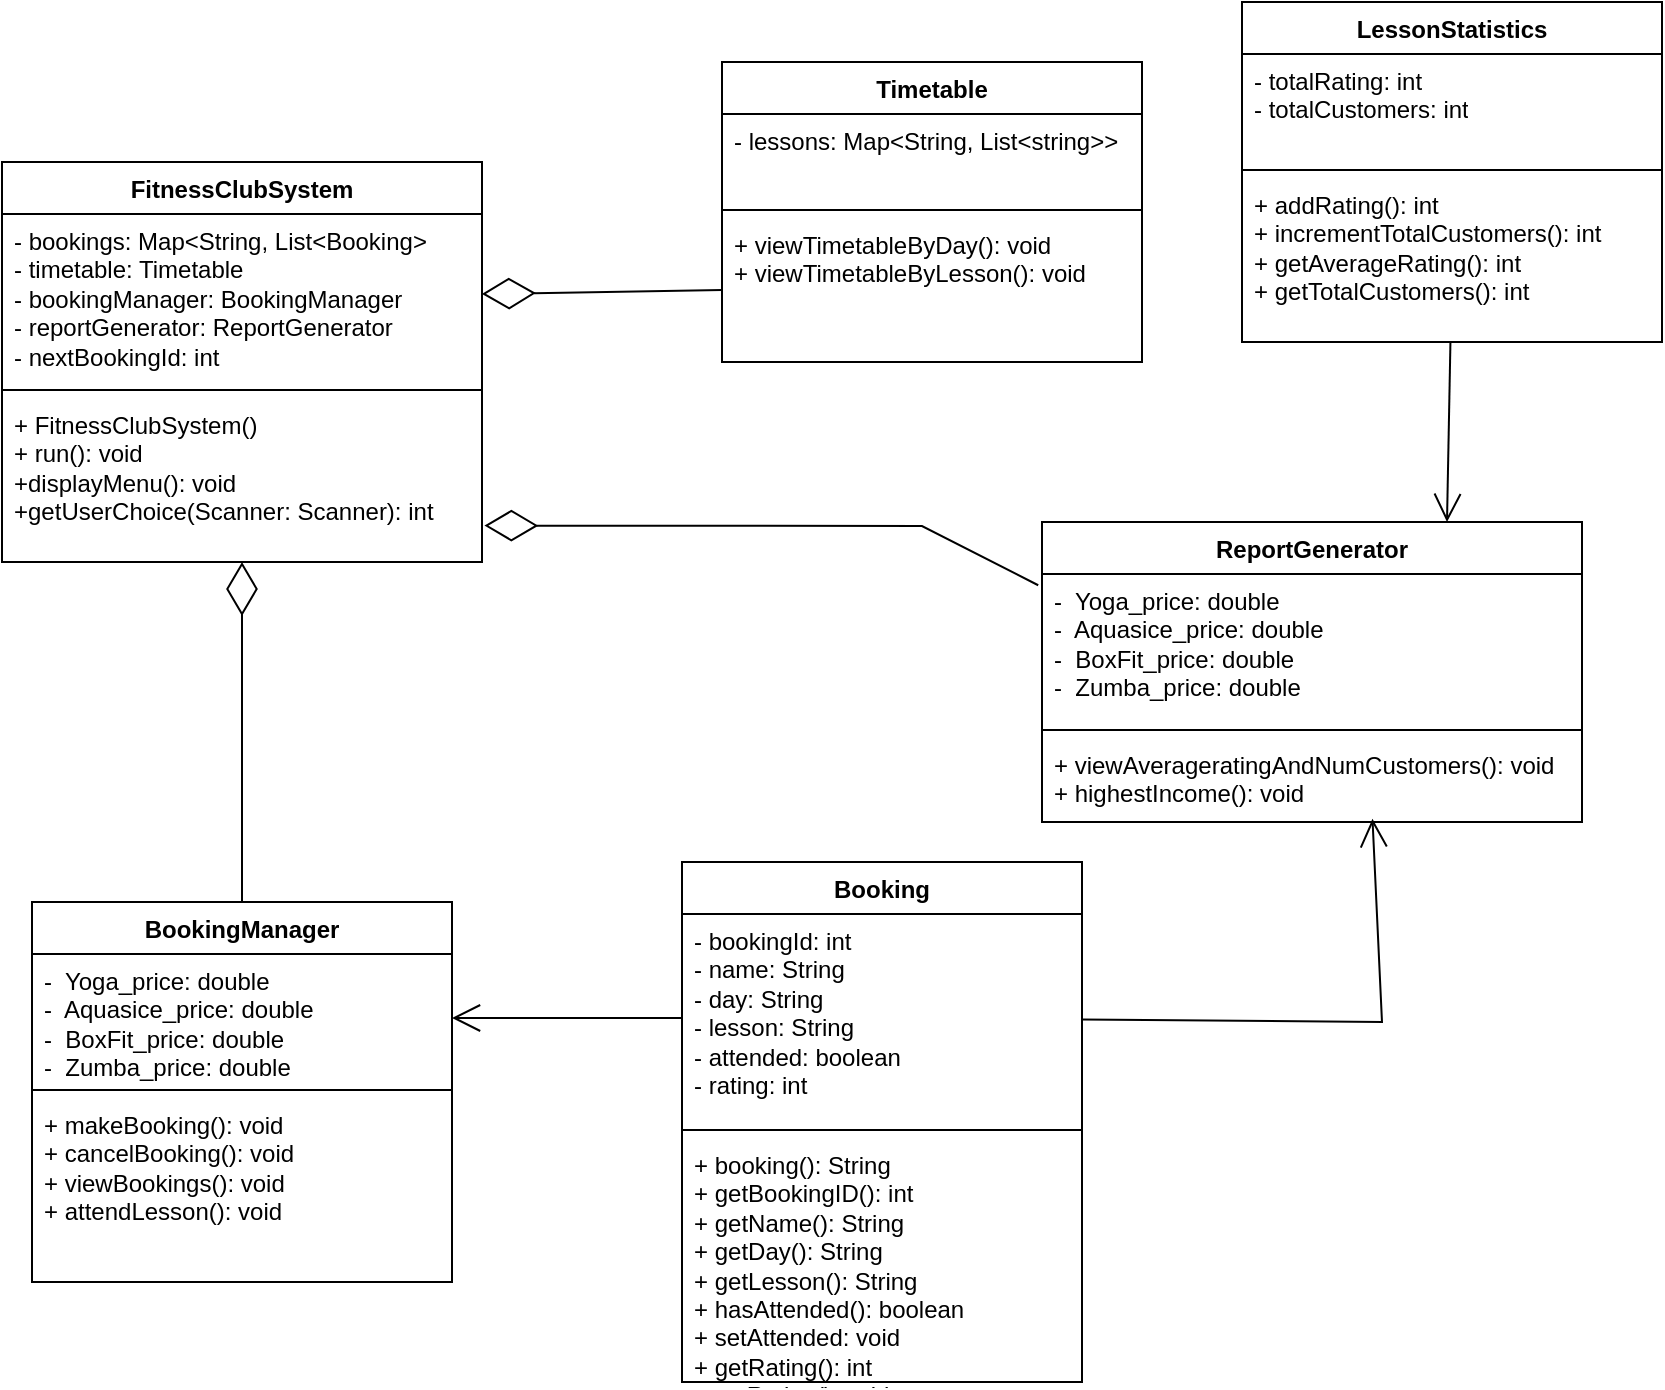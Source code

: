 <mxfile version="21.3.8" type="device">
  <diagram name="Page-1" id="qe-YFkBf5vXDDPhGPjjz">
    <mxGraphModel dx="1050" dy="515" grid="1" gridSize="10" guides="1" tooltips="1" connect="1" arrows="1" fold="1" page="1" pageScale="1" pageWidth="850" pageHeight="1100" math="0" shadow="0">
      <root>
        <mxCell id="0" />
        <mxCell id="1" parent="0" />
        <mxCell id="S1qgPyU1SG_BXA6cUzba-1" value="FitnessClubSystem" style="swimlane;fontStyle=1;align=center;verticalAlign=top;childLayout=stackLayout;horizontal=1;startSize=26;horizontalStack=0;resizeParent=1;resizeParentMax=0;resizeLast=0;collapsible=1;marginBottom=0;whiteSpace=wrap;html=1;" vertex="1" parent="1">
          <mxGeometry x="120" y="170" width="240" height="200" as="geometry" />
        </mxCell>
        <mxCell id="S1qgPyU1SG_BXA6cUzba-2" value="- bookings: Map&amp;lt;String, List&amp;lt;Booking&amp;gt;&lt;br&gt;- timetable: Timetable&lt;br&gt;- bookingManager: BookingManager&lt;br&gt;- reportGenerator: ReportGenerator&lt;br&gt;- nextBookingId: int" style="text;strokeColor=none;fillColor=none;align=left;verticalAlign=top;spacingLeft=4;spacingRight=4;overflow=hidden;rotatable=0;points=[[0,0.5],[1,0.5]];portConstraint=eastwest;whiteSpace=wrap;html=1;" vertex="1" parent="S1qgPyU1SG_BXA6cUzba-1">
          <mxGeometry y="26" width="240" height="84" as="geometry" />
        </mxCell>
        <mxCell id="S1qgPyU1SG_BXA6cUzba-3" value="" style="line;strokeWidth=1;fillColor=none;align=left;verticalAlign=middle;spacingTop=-1;spacingLeft=3;spacingRight=3;rotatable=0;labelPosition=right;points=[];portConstraint=eastwest;strokeColor=inherit;" vertex="1" parent="S1qgPyU1SG_BXA6cUzba-1">
          <mxGeometry y="110" width="240" height="8" as="geometry" />
        </mxCell>
        <mxCell id="S1qgPyU1SG_BXA6cUzba-4" value="+ FitnessClubSystem()&lt;br&gt;+ run(): void&lt;br&gt;+displayMenu(): void&lt;br&gt;+getUserChoice(Scanner: Scanner): int" style="text;strokeColor=none;fillColor=none;align=left;verticalAlign=top;spacingLeft=4;spacingRight=4;overflow=hidden;rotatable=0;points=[[0,0.5],[1,0.5]];portConstraint=eastwest;whiteSpace=wrap;html=1;" vertex="1" parent="S1qgPyU1SG_BXA6cUzba-1">
          <mxGeometry y="118" width="240" height="82" as="geometry" />
        </mxCell>
        <mxCell id="S1qgPyU1SG_BXA6cUzba-5" value="Timetable" style="swimlane;fontStyle=1;align=center;verticalAlign=top;childLayout=stackLayout;horizontal=1;startSize=26;horizontalStack=0;resizeParent=1;resizeParentMax=0;resizeLast=0;collapsible=1;marginBottom=0;whiteSpace=wrap;html=1;" vertex="1" parent="1">
          <mxGeometry x="480" y="120" width="210" height="150" as="geometry" />
        </mxCell>
        <mxCell id="S1qgPyU1SG_BXA6cUzba-6" value="- lessons: Map&amp;lt;String, List&amp;lt;string&amp;gt;&amp;gt;" style="text;strokeColor=none;fillColor=none;align=left;verticalAlign=top;spacingLeft=4;spacingRight=4;overflow=hidden;rotatable=0;points=[[0,0.5],[1,0.5]];portConstraint=eastwest;whiteSpace=wrap;html=1;" vertex="1" parent="S1qgPyU1SG_BXA6cUzba-5">
          <mxGeometry y="26" width="210" height="44" as="geometry" />
        </mxCell>
        <mxCell id="S1qgPyU1SG_BXA6cUzba-7" value="" style="line;strokeWidth=1;fillColor=none;align=left;verticalAlign=middle;spacingTop=-1;spacingLeft=3;spacingRight=3;rotatable=0;labelPosition=right;points=[];portConstraint=eastwest;strokeColor=inherit;" vertex="1" parent="S1qgPyU1SG_BXA6cUzba-5">
          <mxGeometry y="70" width="210" height="8" as="geometry" />
        </mxCell>
        <mxCell id="S1qgPyU1SG_BXA6cUzba-8" value="+ viewTimetableByDay(): void&lt;br&gt;+ viewTimetableByLesson(): void" style="text;strokeColor=none;fillColor=none;align=left;verticalAlign=top;spacingLeft=4;spacingRight=4;overflow=hidden;rotatable=0;points=[[0,0.5],[1,0.5]];portConstraint=eastwest;whiteSpace=wrap;html=1;" vertex="1" parent="S1qgPyU1SG_BXA6cUzba-5">
          <mxGeometry y="78" width="210" height="72" as="geometry" />
        </mxCell>
        <mxCell id="S1qgPyU1SG_BXA6cUzba-9" value="BookingManager" style="swimlane;fontStyle=1;align=center;verticalAlign=top;childLayout=stackLayout;horizontal=1;startSize=26;horizontalStack=0;resizeParent=1;resizeParentMax=0;resizeLast=0;collapsible=1;marginBottom=0;whiteSpace=wrap;html=1;" vertex="1" parent="1">
          <mxGeometry x="135" y="540" width="210" height="190" as="geometry" />
        </mxCell>
        <mxCell id="S1qgPyU1SG_BXA6cUzba-10" value="-&amp;nbsp; Yoga_price: double&lt;br&gt;-&amp;nbsp; Aquasice_price: double&lt;br&gt;-&amp;nbsp; BoxFit_price: double&lt;br&gt;-&amp;nbsp; Zumba_price: double" style="text;strokeColor=none;fillColor=none;align=left;verticalAlign=top;spacingLeft=4;spacingRight=4;overflow=hidden;rotatable=0;points=[[0,0.5],[1,0.5]];portConstraint=eastwest;whiteSpace=wrap;html=1;" vertex="1" parent="S1qgPyU1SG_BXA6cUzba-9">
          <mxGeometry y="26" width="210" height="64" as="geometry" />
        </mxCell>
        <mxCell id="S1qgPyU1SG_BXA6cUzba-11" value="" style="line;strokeWidth=1;fillColor=none;align=left;verticalAlign=middle;spacingTop=-1;spacingLeft=3;spacingRight=3;rotatable=0;labelPosition=right;points=[];portConstraint=eastwest;strokeColor=inherit;" vertex="1" parent="S1qgPyU1SG_BXA6cUzba-9">
          <mxGeometry y="90" width="210" height="8" as="geometry" />
        </mxCell>
        <mxCell id="S1qgPyU1SG_BXA6cUzba-12" value="+ makeBooking(): void&lt;br&gt;+ cancelBooking(): void&lt;br&gt;+ viewBookings(): void&lt;br&gt;+ attendLesson(): void" style="text;strokeColor=none;fillColor=none;align=left;verticalAlign=top;spacingLeft=4;spacingRight=4;overflow=hidden;rotatable=0;points=[[0,0.5],[1,0.5]];portConstraint=eastwest;whiteSpace=wrap;html=1;" vertex="1" parent="S1qgPyU1SG_BXA6cUzba-9">
          <mxGeometry y="98" width="210" height="92" as="geometry" />
        </mxCell>
        <mxCell id="S1qgPyU1SG_BXA6cUzba-13" value="ReportGenerator" style="swimlane;fontStyle=1;align=center;verticalAlign=top;childLayout=stackLayout;horizontal=1;startSize=26;horizontalStack=0;resizeParent=1;resizeParentMax=0;resizeLast=0;collapsible=1;marginBottom=0;whiteSpace=wrap;html=1;" vertex="1" parent="1">
          <mxGeometry x="640" y="350" width="270" height="150" as="geometry" />
        </mxCell>
        <mxCell id="S1qgPyU1SG_BXA6cUzba-14" value="-&amp;nbsp; Yoga_price: double&lt;br style=&quot;border-color: var(--border-color);&quot;&gt;-&amp;nbsp; Aquasice_price: double&lt;br style=&quot;border-color: var(--border-color);&quot;&gt;-&amp;nbsp; BoxFit_price: double&lt;br style=&quot;border-color: var(--border-color);&quot;&gt;-&amp;nbsp; Zumba_price: double" style="text;strokeColor=none;fillColor=none;align=left;verticalAlign=top;spacingLeft=4;spacingRight=4;overflow=hidden;rotatable=0;points=[[0,0.5],[1,0.5]];portConstraint=eastwest;whiteSpace=wrap;html=1;" vertex="1" parent="S1qgPyU1SG_BXA6cUzba-13">
          <mxGeometry y="26" width="270" height="74" as="geometry" />
        </mxCell>
        <mxCell id="S1qgPyU1SG_BXA6cUzba-15" value="" style="line;strokeWidth=1;fillColor=none;align=left;verticalAlign=middle;spacingTop=-1;spacingLeft=3;spacingRight=3;rotatable=0;labelPosition=right;points=[];portConstraint=eastwest;strokeColor=inherit;" vertex="1" parent="S1qgPyU1SG_BXA6cUzba-13">
          <mxGeometry y="100" width="270" height="8" as="geometry" />
        </mxCell>
        <mxCell id="S1qgPyU1SG_BXA6cUzba-16" value="+ viewAverageratingAndNumCustomers(): void&lt;br&gt;+ highestIncome(): void" style="text;strokeColor=none;fillColor=none;align=left;verticalAlign=top;spacingLeft=4;spacingRight=4;overflow=hidden;rotatable=0;points=[[0,0.5],[1,0.5]];portConstraint=eastwest;whiteSpace=wrap;html=1;" vertex="1" parent="S1qgPyU1SG_BXA6cUzba-13">
          <mxGeometry y="108" width="270" height="42" as="geometry" />
        </mxCell>
        <mxCell id="S1qgPyU1SG_BXA6cUzba-17" value="Booking" style="swimlane;fontStyle=1;align=center;verticalAlign=top;childLayout=stackLayout;horizontal=1;startSize=26;horizontalStack=0;resizeParent=1;resizeParentMax=0;resizeLast=0;collapsible=1;marginBottom=0;whiteSpace=wrap;html=1;" vertex="1" parent="1">
          <mxGeometry x="460" y="520" width="200" height="260" as="geometry" />
        </mxCell>
        <mxCell id="S1qgPyU1SG_BXA6cUzba-18" value="- bookingId: int&lt;br&gt;- name: String&lt;br&gt;- day: String&lt;br&gt;- lesson: String&lt;br&gt;- attended: boolean&lt;br&gt;- rating: int" style="text;strokeColor=none;fillColor=none;align=left;verticalAlign=top;spacingLeft=4;spacingRight=4;overflow=hidden;rotatable=0;points=[[0,0.5],[1,0.5]];portConstraint=eastwest;whiteSpace=wrap;html=1;" vertex="1" parent="S1qgPyU1SG_BXA6cUzba-17">
          <mxGeometry y="26" width="200" height="104" as="geometry" />
        </mxCell>
        <mxCell id="S1qgPyU1SG_BXA6cUzba-19" value="" style="line;strokeWidth=1;fillColor=none;align=left;verticalAlign=middle;spacingTop=-1;spacingLeft=3;spacingRight=3;rotatable=0;labelPosition=right;points=[];portConstraint=eastwest;strokeColor=inherit;" vertex="1" parent="S1qgPyU1SG_BXA6cUzba-17">
          <mxGeometry y="130" width="200" height="8" as="geometry" />
        </mxCell>
        <mxCell id="S1qgPyU1SG_BXA6cUzba-20" value="+ booking(): String&lt;br&gt;+ getBookingID(): int&lt;br&gt;+ getName(): String&lt;br&gt;+ getDay(): String&lt;br&gt;+ getLesson(): String&lt;br&gt;+ hasAttended(): boolean&lt;br&gt;+ setAttended: void&lt;br&gt;+ getRating(): int&lt;br&gt;+ setRating(): void" style="text;strokeColor=none;fillColor=none;align=left;verticalAlign=top;spacingLeft=4;spacingRight=4;overflow=hidden;rotatable=0;points=[[0,0.5],[1,0.5]];portConstraint=eastwest;whiteSpace=wrap;html=1;" vertex="1" parent="S1qgPyU1SG_BXA6cUzba-17">
          <mxGeometry y="138" width="200" height="122" as="geometry" />
        </mxCell>
        <mxCell id="S1qgPyU1SG_BXA6cUzba-22" value="" style="endArrow=diamondThin;endFill=0;endSize=24;html=1;rounded=0;exitX=0;exitY=0.5;exitDx=0;exitDy=0;" edge="1" parent="1" source="S1qgPyU1SG_BXA6cUzba-8" target="S1qgPyU1SG_BXA6cUzba-2">
          <mxGeometry width="160" relative="1" as="geometry">
            <mxPoint x="470" y="220" as="sourcePoint" />
            <mxPoint x="370" y="30" as="targetPoint" />
          </mxGeometry>
        </mxCell>
        <mxCell id="S1qgPyU1SG_BXA6cUzba-24" value="" style="endArrow=diamondThin;endFill=0;endSize=24;html=1;rounded=0;exitX=-0.007;exitY=0.076;exitDx=0;exitDy=0;exitPerimeter=0;entryX=1.005;entryY=0.778;entryDx=0;entryDy=0;entryPerimeter=0;" edge="1" parent="1" source="S1qgPyU1SG_BXA6cUzba-14" target="S1qgPyU1SG_BXA6cUzba-4">
          <mxGeometry width="160" relative="1" as="geometry">
            <mxPoint x="580" y="340" as="sourcePoint" />
            <mxPoint x="310" y="158" as="targetPoint" />
            <Array as="points">
              <mxPoint x="580" y="352" />
            </Array>
          </mxGeometry>
        </mxCell>
        <mxCell id="S1qgPyU1SG_BXA6cUzba-23" value="" style="endArrow=diamondThin;endFill=0;endSize=24;html=1;rounded=0;exitX=0.5;exitY=0;exitDx=0;exitDy=0;" edge="1" parent="1" source="S1qgPyU1SG_BXA6cUzba-9" target="S1qgPyU1SG_BXA6cUzba-4">
          <mxGeometry width="160" relative="1" as="geometry">
            <mxPoint x="411" y="279" as="sourcePoint" />
            <mxPoint x="305" y="279" as="targetPoint" />
          </mxGeometry>
        </mxCell>
        <mxCell id="S1qgPyU1SG_BXA6cUzba-26" value="" style="endArrow=open;endFill=1;endSize=12;html=1;rounded=0;exitX=0;exitY=0.5;exitDx=0;exitDy=0;" edge="1" parent="1" source="S1qgPyU1SG_BXA6cUzba-18" target="S1qgPyU1SG_BXA6cUzba-10">
          <mxGeometry width="160" relative="1" as="geometry">
            <mxPoint x="340" y="600" as="sourcePoint" />
            <mxPoint x="400" y="596.4" as="targetPoint" />
          </mxGeometry>
        </mxCell>
        <mxCell id="S1qgPyU1SG_BXA6cUzba-27" value="" style="endArrow=open;endFill=1;endSize=12;html=1;rounded=0;entryX=0.612;entryY=0.962;entryDx=0;entryDy=0;entryPerimeter=0;" edge="1" parent="1" source="S1qgPyU1SG_BXA6cUzba-18" target="S1qgPyU1SG_BXA6cUzba-16">
          <mxGeometry width="160" relative="1" as="geometry">
            <mxPoint x="810" y="620" as="sourcePoint" />
            <mxPoint x="880" y="500" as="targetPoint" />
            <Array as="points">
              <mxPoint x="810" y="600" />
            </Array>
          </mxGeometry>
        </mxCell>
        <mxCell id="S1qgPyU1SG_BXA6cUzba-28" value="LessonStatistics" style="swimlane;fontStyle=1;align=center;verticalAlign=top;childLayout=stackLayout;horizontal=1;startSize=26;horizontalStack=0;resizeParent=1;resizeParentMax=0;resizeLast=0;collapsible=1;marginBottom=0;whiteSpace=wrap;html=1;" vertex="1" parent="1">
          <mxGeometry x="740" y="90" width="210" height="170" as="geometry" />
        </mxCell>
        <mxCell id="S1qgPyU1SG_BXA6cUzba-29" value="- totalRating: int&lt;br&gt;- totalCustomers: int" style="text;strokeColor=none;fillColor=none;align=left;verticalAlign=top;spacingLeft=4;spacingRight=4;overflow=hidden;rotatable=0;points=[[0,0.5],[1,0.5]];portConstraint=eastwest;whiteSpace=wrap;html=1;" vertex="1" parent="S1qgPyU1SG_BXA6cUzba-28">
          <mxGeometry y="26" width="210" height="54" as="geometry" />
        </mxCell>
        <mxCell id="S1qgPyU1SG_BXA6cUzba-30" value="" style="line;strokeWidth=1;fillColor=none;align=left;verticalAlign=middle;spacingTop=-1;spacingLeft=3;spacingRight=3;rotatable=0;labelPosition=right;points=[];portConstraint=eastwest;strokeColor=inherit;" vertex="1" parent="S1qgPyU1SG_BXA6cUzba-28">
          <mxGeometry y="80" width="210" height="8" as="geometry" />
        </mxCell>
        <mxCell id="S1qgPyU1SG_BXA6cUzba-31" value="+ addRating(): int&lt;br&gt;+ incrementTotalCustomers(): int&lt;br&gt;+ getAverageRating(): int&lt;br&gt;+ getTotalCustomers(): int" style="text;strokeColor=none;fillColor=none;align=left;verticalAlign=top;spacingLeft=4;spacingRight=4;overflow=hidden;rotatable=0;points=[[0,0.5],[1,0.5]];portConstraint=eastwest;whiteSpace=wrap;html=1;" vertex="1" parent="S1qgPyU1SG_BXA6cUzba-28">
          <mxGeometry y="88" width="210" height="82" as="geometry" />
        </mxCell>
        <mxCell id="S1qgPyU1SG_BXA6cUzba-32" value="" style="endArrow=open;endFill=1;endSize=12;html=1;rounded=0;entryX=0.75;entryY=0;entryDx=0;entryDy=0;" edge="1" parent="1" source="S1qgPyU1SG_BXA6cUzba-31" target="S1qgPyU1SG_BXA6cUzba-13">
          <mxGeometry width="160" relative="1" as="geometry">
            <mxPoint x="670" y="609" as="sourcePoint" />
            <mxPoint x="815" y="458" as="targetPoint" />
            <Array as="points" />
          </mxGeometry>
        </mxCell>
      </root>
    </mxGraphModel>
  </diagram>
</mxfile>
